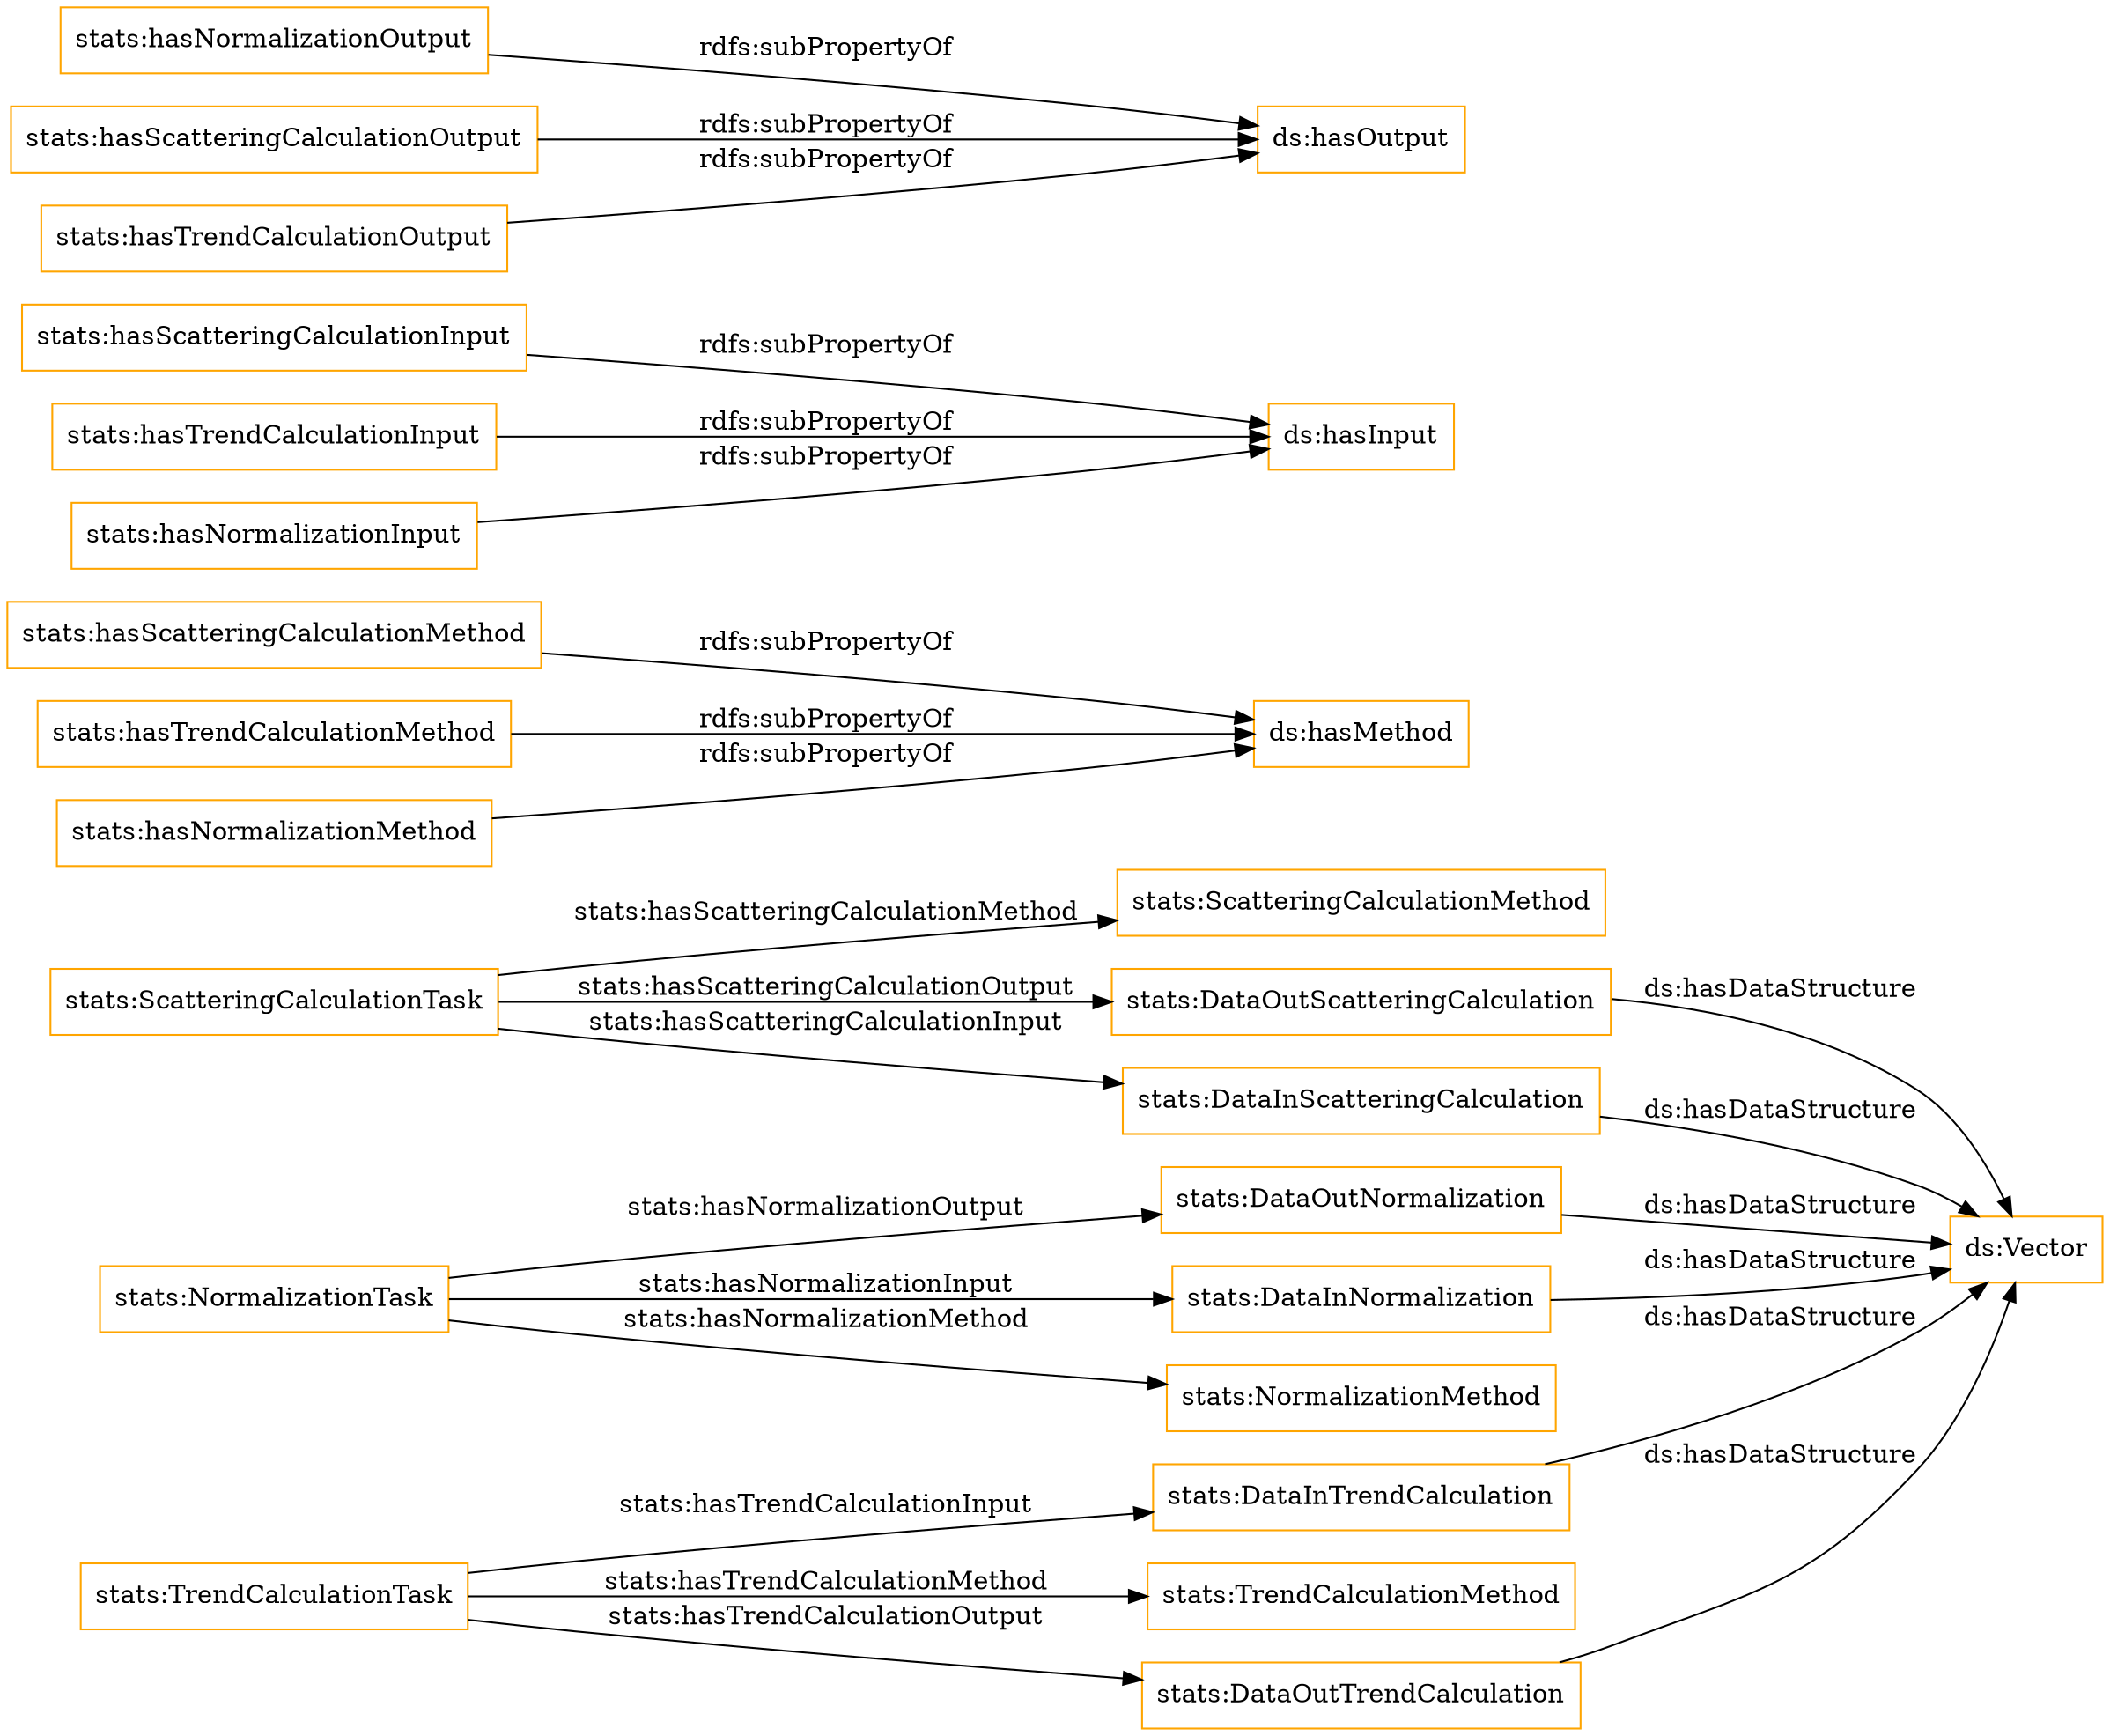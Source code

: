 digraph ar2dtool_diagram { 
rankdir=LR;
size="1501"
node [shape = rectangle, color="orange"]; "stats:ScatteringCalculationMethod" "stats:TrendCalculationTask" "stats:DataOutScatteringCalculation" "stats:NormalizationTask" "stats:DataOutNormalization" "stats:DataInTrendCalculation" "stats:DataInNormalization" "stats:DataInScatteringCalculation" "stats:NormalizationMethod" "stats:ScatteringCalculationTask" "stats:TrendCalculationMethod" "stats:DataOutTrendCalculation" ; /*classes style*/
	"stats:hasScatteringCalculationMethod" -> "ds:hasMethod" [ label = "rdfs:subPropertyOf" ];
	"stats:DataOutNormalization" -> "ds:Vector" [ label = "ds:hasDataStructure" ];
	"stats:hasTrendCalculationMethod" -> "ds:hasMethod" [ label = "rdfs:subPropertyOf" ];
	"stats:hasScatteringCalculationInput" -> "ds:hasInput" [ label = "rdfs:subPropertyOf" ];
	"stats:hasTrendCalculationInput" -> "ds:hasInput" [ label = "rdfs:subPropertyOf" ];
	"stats:DataInScatteringCalculation" -> "ds:Vector" [ label = "ds:hasDataStructure" ];
	"stats:DataInNormalization" -> "ds:Vector" [ label = "ds:hasDataStructure" ];
	"stats:DataInTrendCalculation" -> "ds:Vector" [ label = "ds:hasDataStructure" ];
	"stats:hasNormalizationOutput" -> "ds:hasOutput" [ label = "rdfs:subPropertyOf" ];
	"stats:DataOutScatteringCalculation" -> "ds:Vector" [ label = "ds:hasDataStructure" ];
	"stats:hasNormalizationMethod" -> "ds:hasMethod" [ label = "rdfs:subPropertyOf" ];
	"stats:hasNormalizationInput" -> "ds:hasInput" [ label = "rdfs:subPropertyOf" ];
	"stats:hasScatteringCalculationOutput" -> "ds:hasOutput" [ label = "rdfs:subPropertyOf" ];
	"stats:DataOutTrendCalculation" -> "ds:Vector" [ label = "ds:hasDataStructure" ];
	"stats:hasTrendCalculationOutput" -> "ds:hasOutput" [ label = "rdfs:subPropertyOf" ];
	"stats:TrendCalculationTask" -> "stats:TrendCalculationMethod" [ label = "stats:hasTrendCalculationMethod" ];
	"stats:ScatteringCalculationTask" -> "stats:DataInScatteringCalculation" [ label = "stats:hasScatteringCalculationInput" ];
	"stats:ScatteringCalculationTask" -> "stats:DataOutScatteringCalculation" [ label = "stats:hasScatteringCalculationOutput" ];
	"stats:NormalizationTask" -> "stats:NormalizationMethod" [ label = "stats:hasNormalizationMethod" ];
	"stats:ScatteringCalculationTask" -> "stats:ScatteringCalculationMethod" [ label = "stats:hasScatteringCalculationMethod" ];
	"stats:NormalizationTask" -> "stats:DataInNormalization" [ label = "stats:hasNormalizationInput" ];
	"stats:TrendCalculationTask" -> "stats:DataOutTrendCalculation" [ label = "stats:hasTrendCalculationOutput" ];
	"stats:TrendCalculationTask" -> "stats:DataInTrendCalculation" [ label = "stats:hasTrendCalculationInput" ];
	"stats:NormalizationTask" -> "stats:DataOutNormalization" [ label = "stats:hasNormalizationOutput" ];

}
